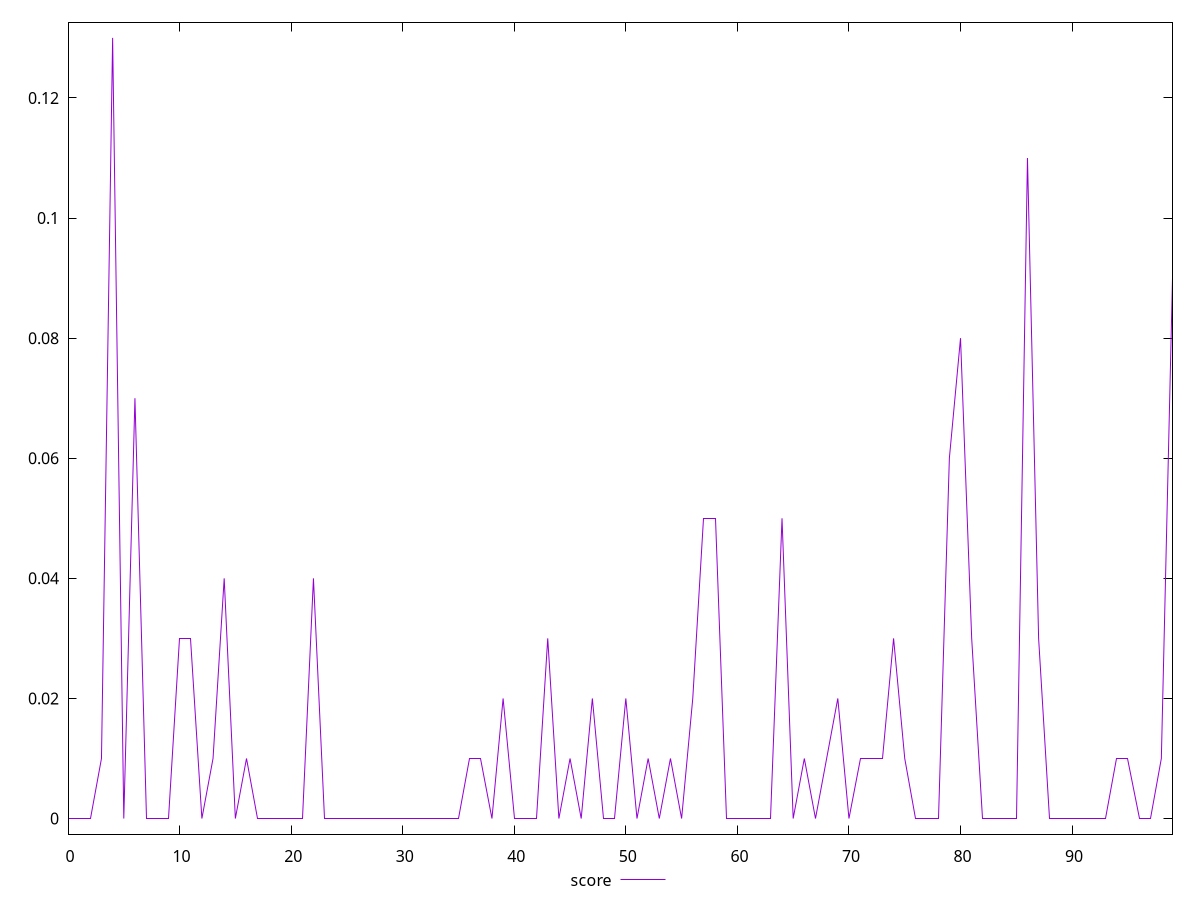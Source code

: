 reset

$score <<EOF
0 0
1 0
2 0
3 0.01
4 0.13
5 0
6 0.07
7 0
8 0
9 0
10 0.03
11 0.03
12 0
13 0.01
14 0.04
15 0
16 0.01
17 0
18 0
19 0
20 0
21 0
22 0.04
23 0
24 0
25 0
26 0
27 0
28 0
29 0
30 0
31 0
32 0
33 0
34 0
35 0
36 0.01
37 0.01
38 0
39 0.02
40 0
41 0
42 0
43 0.03
44 0
45 0.01
46 0
47 0.02
48 0
49 0
50 0.02
51 0
52 0.01
53 0
54 0.01
55 0
56 0.02
57 0.05
58 0.05
59 0
60 0
61 0
62 0
63 0
64 0.05
65 0
66 0.01
67 0
68 0.01
69 0.02
70 0
71 0.01
72 0.01
73 0.01
74 0.03
75 0.01
76 0
77 0
78 0
79 0.06
80 0.08
81 0.03
82 0
83 0
84 0
85 0
86 0.11
87 0.03
88 0
89 0
90 0
91 0
92 0
93 0
94 0.01
95 0.01
96 0
97 0
98 0.01
99 0.09
EOF

set key outside below
set xrange [0:99]
set yrange [-0.0026000000000000003:0.1326]
set trange [-0.0026000000000000003:0.1326]
set terminal svg size 640, 500 enhanced background rgb 'white'
set output "report_00015_2021-02-09T16-11-33.973Z/max-potential-fid/samples/pages/score/values.svg"

plot $score title "score" with line

reset
